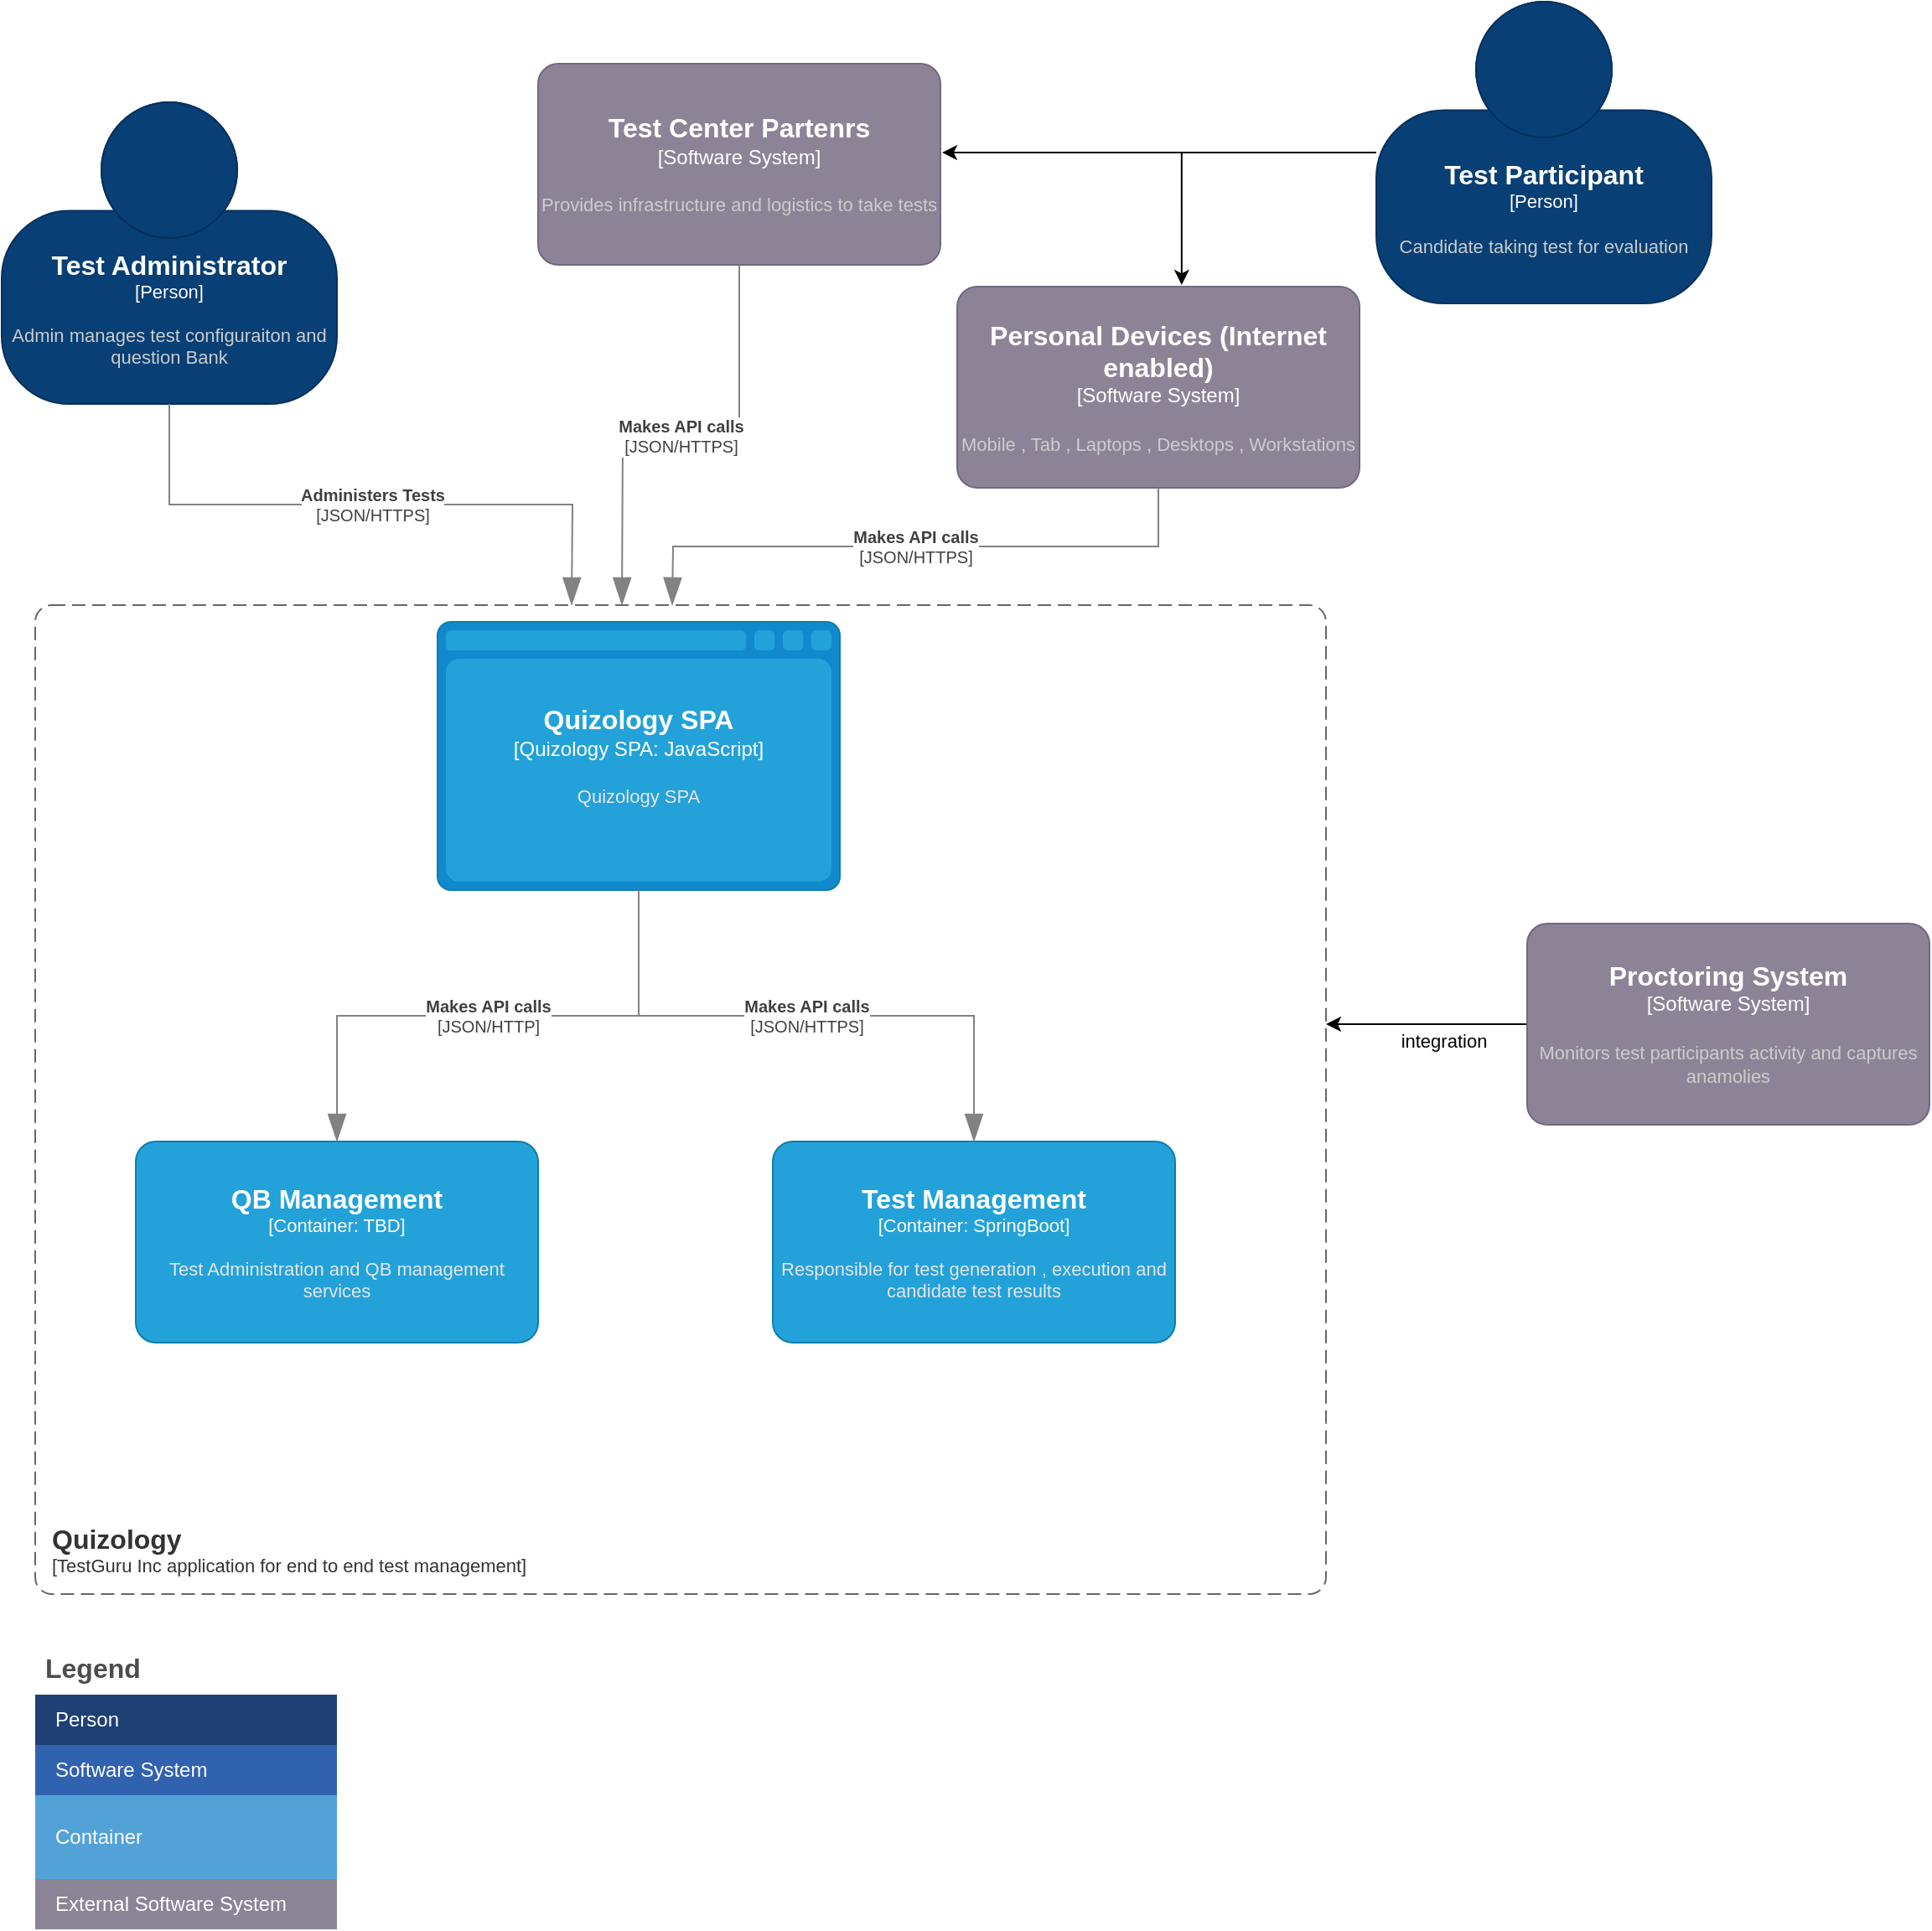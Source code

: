 <mxfile version="21.6.5" type="github">
  <diagram name="Page-1" id="M7sMlCkAyzhsnm4yxjYu">
    <mxGraphModel dx="1360" dy="710" grid="1" gridSize="10" guides="1" tooltips="1" connect="1" arrows="1" fold="1" page="1" pageScale="1" pageWidth="850" pageHeight="1100" math="0" shadow="0">
      <root>
        <mxCell id="0" />
        <mxCell id="1" parent="0" />
        <object placeholders="1" c4Name="Test Administrator" c4Type="Person" c4Description="Admin manages test configuraiton and question Bank " label="&lt;font style=&quot;font-size: 16px&quot;&gt;&lt;b&gt;%c4Name%&lt;/b&gt;&lt;/font&gt;&lt;div&gt;[%c4Type%]&lt;/div&gt;&lt;br&gt;&lt;div&gt;&lt;font style=&quot;font-size: 11px&quot;&gt;&lt;font color=&quot;#cccccc&quot;&gt;%c4Description%&lt;/font&gt;&lt;/div&gt;" id="wbYrm4kOjdUeaUcW5tPF-1">
          <mxCell style="html=1;fontSize=11;dashed=0;whiteSpace=wrap;fillColor=#083F75;strokeColor=#06315C;fontColor=#ffffff;shape=mxgraph.c4.person2;align=center;metaEdit=1;points=[[0.5,0,0],[1,0.5,0],[1,0.75,0],[0.75,1,0],[0.5,1,0],[0.25,1,0],[0,0.75,0],[0,0.5,0]];resizable=0;" vertex="1" parent="1">
            <mxGeometry x="60" y="60" width="200" height="180" as="geometry" />
          </mxCell>
        </object>
        <mxCell id="wbYrm4kOjdUeaUcW5tPF-31" style="edgeStyle=orthogonalEdgeStyle;rounded=0;orthogonalLoop=1;jettySize=auto;html=1;entryX=0.558;entryY=-0.008;entryDx=0;entryDy=0;entryPerimeter=0;" edge="1" parent="1" source="wbYrm4kOjdUeaUcW5tPF-2" target="wbYrm4kOjdUeaUcW5tPF-27">
          <mxGeometry relative="1" as="geometry" />
        </mxCell>
        <mxCell id="wbYrm4kOjdUeaUcW5tPF-32" style="edgeStyle=orthogonalEdgeStyle;rounded=0;orthogonalLoop=1;jettySize=auto;html=1;entryX=1.004;entryY=0.442;entryDx=0;entryDy=0;entryPerimeter=0;" edge="1" parent="1" source="wbYrm4kOjdUeaUcW5tPF-2" target="wbYrm4kOjdUeaUcW5tPF-12">
          <mxGeometry relative="1" as="geometry" />
        </mxCell>
        <object placeholders="1" c4Name="Test Participant " c4Type="Person" c4Description="Candidate taking test for evaluation" label="&lt;font style=&quot;font-size: 16px&quot;&gt;&lt;b&gt;%c4Name%&lt;/b&gt;&lt;/font&gt;&lt;div&gt;[%c4Type%]&lt;/div&gt;&lt;br&gt;&lt;div&gt;&lt;font style=&quot;font-size: 11px&quot;&gt;&lt;font color=&quot;#cccccc&quot;&gt;%c4Description%&lt;/font&gt;&lt;/div&gt;" id="wbYrm4kOjdUeaUcW5tPF-2">
          <mxCell style="html=1;fontSize=11;dashed=0;whiteSpace=wrap;fillColor=#083F75;strokeColor=#06315C;fontColor=#ffffff;shape=mxgraph.c4.person2;align=center;metaEdit=1;points=[[0.5,0,0],[1,0.5,0],[1,0.75,0],[0.75,1,0],[0.5,1,0],[0.25,1,0],[0,0.75,0],[0,0.5,0]];resizable=0;" vertex="1" parent="1">
            <mxGeometry x="880" width="200" height="180" as="geometry" />
          </mxCell>
        </object>
        <object placeholders="1" c4Name="Quizology" c4Type="SystemScopeBoundary" c4Application="TestGuru Inc application for end to  end test management" label="&lt;font style=&quot;font-size: 16px&quot;&gt;&lt;b&gt;&lt;div style=&quot;text-align: left&quot;&gt;%c4Name%&lt;/div&gt;&lt;/b&gt;&lt;/font&gt;&lt;div style=&quot;text-align: left&quot;&gt;[%c4Application%]&lt;/div&gt;" id="wbYrm4kOjdUeaUcW5tPF-3">
          <mxCell style="rounded=1;fontSize=11;whiteSpace=wrap;html=1;dashed=1;arcSize=20;fillColor=none;strokeColor=#666666;fontColor=#333333;labelBackgroundColor=none;align=left;verticalAlign=bottom;labelBorderColor=none;spacingTop=0;spacing=10;dashPattern=8 4;metaEdit=1;rotatable=0;perimeter=rectanglePerimeter;noLabel=0;labelPadding=0;allowArrows=0;connectable=0;expand=0;recursiveResize=0;editable=1;pointerEvents=0;absoluteArcSize=1;points=[[0.25,0,0],[0.5,0,0],[0.75,0,0],[1,0.25,0],[1,0.5,0],[1,0.75,0],[0.75,1,0],[0.5,1,0],[0.25,1,0],[0,0.75,0],[0,0.5,0],[0,0.25,0]];" vertex="1" parent="1">
            <mxGeometry x="80" y="360" width="770" height="590" as="geometry" />
          </mxCell>
        </object>
        <object placeholders="1" c4Type="Quizology SPA" c4Container="Quizology SPA" c4Technology="JavaScript" c4Description="Quizology SPA" label="&lt;font style=&quot;font-size: 16px&quot;&gt;&lt;b&gt;%c4Type%&lt;/b&gt;&lt;/font&gt;&lt;div&gt;[%c4Container%:&amp;nbsp;%c4Technology%]&lt;/div&gt;&lt;br&gt;&lt;div&gt;&lt;font style=&quot;font-size: 11px&quot;&gt;&lt;font color=&quot;#E6E6E6&quot;&gt;%c4Description%&lt;/font&gt;&lt;/div&gt;" id="wbYrm4kOjdUeaUcW5tPF-5">
          <mxCell style="shape=mxgraph.c4.webBrowserContainer2;whiteSpace=wrap;html=1;boundedLbl=1;rounded=0;labelBackgroundColor=none;strokeColor=#118ACD;fillColor=#23A2D9;strokeColor=#118ACD;strokeColor2=#0E7DAD;fontSize=12;fontColor=#ffffff;align=center;metaEdit=1;points=[[0.5,0,0],[1,0.25,0],[1,0.5,0],[1,0.75,0],[0.5,1,0],[0,0.75,0],[0,0.5,0],[0,0.25,0]];resizable=0;" vertex="1" parent="1">
            <mxGeometry x="320" y="370" width="240" height="160" as="geometry" />
          </mxCell>
        </object>
        <object placeholders="1" c4Type="uses" c4Technology="JSON/HTTPS" c4Description="Administers Tests" label="&lt;div style=&quot;text-align: left&quot;&gt;&lt;div style=&quot;text-align: center&quot;&gt;&lt;b&gt;%c4Description%&lt;/b&gt;&lt;/div&gt;&lt;div style=&quot;text-align: center&quot;&gt;[%c4Technology%]&lt;/div&gt;&lt;/div&gt;" id="wbYrm4kOjdUeaUcW5tPF-9">
          <mxCell style="endArrow=blockThin;html=1;fontSize=10;fontColor=#404040;strokeWidth=1;endFill=1;strokeColor=#828282;elbow=vertical;metaEdit=1;endSize=14;startSize=14;jumpStyle=arc;jumpSize=16;rounded=0;edgeStyle=orthogonalEdgeStyle;exitX=0.5;exitY=1;exitDx=0;exitDy=0;exitPerimeter=0;" edge="1" parent="1" source="wbYrm4kOjdUeaUcW5tPF-1">
            <mxGeometry width="240" relative="1" as="geometry">
              <mxPoint x="220" y="270" as="sourcePoint" />
              <mxPoint x="400" y="360" as="targetPoint" />
            </mxGeometry>
          </mxCell>
        </object>
        <object placeholders="1" c4Name="Test Center Partenrs" c4Type="Software System" c4Description="Provides infrastructure and logistics to take tests " label="&lt;font style=&quot;font-size: 16px&quot;&gt;&lt;b&gt;%c4Name%&lt;/b&gt;&lt;/font&gt;&lt;div&gt;[%c4Type%]&lt;/div&gt;&lt;br&gt;&lt;div&gt;&lt;font style=&quot;font-size: 11px&quot;&gt;&lt;font color=&quot;#cccccc&quot;&gt;%c4Description%&lt;/font&gt;&lt;/div&gt;" id="wbYrm4kOjdUeaUcW5tPF-12">
          <mxCell style="rounded=1;whiteSpace=wrap;html=1;labelBackgroundColor=none;fillColor=#8C8496;fontColor=#ffffff;align=center;arcSize=10;strokeColor=#736782;metaEdit=1;resizable=0;points=[[0.25,0,0],[0.5,0,0],[0.75,0,0],[1,0.25,0],[1,0.5,0],[1,0.75,0],[0.75,1,0],[0.5,1,0],[0.25,1,0],[0,0.75,0],[0,0.5,0],[0,0.25,0]];" vertex="1" parent="1">
            <mxGeometry x="380" y="37" width="240" height="120" as="geometry" />
          </mxCell>
        </object>
        <mxCell id="wbYrm4kOjdUeaUcW5tPF-13" value="Legend" style="shape=table;startSize=30;container=1;collapsible=0;childLayout=tableLayout;fontSize=16;align=left;verticalAlign=top;fillColor=none;strokeColor=none;fontColor=#4D4D4D;fontStyle=1;spacingLeft=6;spacing=0;resizable=0;" vertex="1" parent="1">
          <mxGeometry x="80" y="980" width="180" height="170" as="geometry" />
        </mxCell>
        <mxCell id="wbYrm4kOjdUeaUcW5tPF-14" value="" style="shape=tableRow;horizontal=0;startSize=0;swimlaneHead=0;swimlaneBody=0;strokeColor=inherit;top=0;left=0;bottom=0;right=0;collapsible=0;dropTarget=0;fillColor=none;points=[[0,0.5],[1,0.5]];portConstraint=eastwest;fontSize=12;" vertex="1" parent="wbYrm4kOjdUeaUcW5tPF-13">
          <mxGeometry y="30" width="180" height="30" as="geometry" />
        </mxCell>
        <mxCell id="wbYrm4kOjdUeaUcW5tPF-15" value="Person" style="shape=partialRectangle;html=1;whiteSpace=wrap;connectable=0;strokeColor=inherit;overflow=hidden;fillColor=#1E4074;top=0;left=0;bottom=0;right=0;pointerEvents=1;fontSize=12;align=left;fontColor=#FFFFFF;gradientColor=none;spacingLeft=10;spacingRight=4;" vertex="1" parent="wbYrm4kOjdUeaUcW5tPF-14">
          <mxGeometry width="180" height="30" as="geometry">
            <mxRectangle width="180" height="30" as="alternateBounds" />
          </mxGeometry>
        </mxCell>
        <mxCell id="wbYrm4kOjdUeaUcW5tPF-16" value="" style="shape=tableRow;horizontal=0;startSize=0;swimlaneHead=0;swimlaneBody=0;strokeColor=inherit;top=0;left=0;bottom=0;right=0;collapsible=0;dropTarget=0;fillColor=none;points=[[0,0.5],[1,0.5]];portConstraint=eastwest;fontSize=12;" vertex="1" parent="wbYrm4kOjdUeaUcW5tPF-13">
          <mxGeometry y="60" width="180" height="30" as="geometry" />
        </mxCell>
        <mxCell id="wbYrm4kOjdUeaUcW5tPF-17" value="Software System" style="shape=partialRectangle;html=1;whiteSpace=wrap;connectable=0;strokeColor=inherit;overflow=hidden;fillColor=#3162AF;top=0;left=0;bottom=0;right=0;pointerEvents=1;fontSize=12;align=left;fontColor=#FFFFFF;gradientColor=none;spacingLeft=10;spacingRight=4;" vertex="1" parent="wbYrm4kOjdUeaUcW5tPF-16">
          <mxGeometry width="180" height="30" as="geometry">
            <mxRectangle width="180" height="30" as="alternateBounds" />
          </mxGeometry>
        </mxCell>
        <mxCell id="wbYrm4kOjdUeaUcW5tPF-18" value="" style="shape=tableRow;horizontal=0;startSize=0;swimlaneHead=0;swimlaneBody=0;strokeColor=inherit;top=0;left=0;bottom=0;right=0;collapsible=0;dropTarget=0;fillColor=none;points=[[0,0.5],[1,0.5]];portConstraint=eastwest;fontSize=12;" vertex="1" parent="wbYrm4kOjdUeaUcW5tPF-13">
          <mxGeometry y="90" width="180" height="50" as="geometry" />
        </mxCell>
        <mxCell id="wbYrm4kOjdUeaUcW5tPF-19" value="Container" style="shape=partialRectangle;html=1;whiteSpace=wrap;connectable=0;strokeColor=inherit;overflow=hidden;fillColor=#52a2d8;top=0;left=0;bottom=0;right=0;pointerEvents=1;fontSize=12;align=left;fontColor=#FFFFFF;gradientColor=none;spacingLeft=10;spacingRight=4;" vertex="1" parent="wbYrm4kOjdUeaUcW5tPF-18">
          <mxGeometry width="180" height="50" as="geometry">
            <mxRectangle width="180" height="50" as="alternateBounds" />
          </mxGeometry>
        </mxCell>
        <mxCell id="wbYrm4kOjdUeaUcW5tPF-24" value="" style="shape=tableRow;horizontal=0;startSize=0;swimlaneHead=0;swimlaneBody=0;strokeColor=inherit;top=0;left=0;bottom=0;right=0;collapsible=0;dropTarget=0;fillColor=none;points=[[0,0.5],[1,0.5]];portConstraint=eastwest;fontSize=12;" vertex="1" parent="wbYrm4kOjdUeaUcW5tPF-13">
          <mxGeometry y="140" width="180" height="30" as="geometry" />
        </mxCell>
        <mxCell id="wbYrm4kOjdUeaUcW5tPF-25" value="External Software System" style="shape=partialRectangle;html=1;whiteSpace=wrap;connectable=0;strokeColor=inherit;overflow=hidden;fillColor=#8b8496;top=0;left=0;bottom=0;right=0;pointerEvents=1;fontSize=12;align=left;fontColor=#FFFFFF;gradientColor=none;spacingLeft=10;spacingRight=4;" vertex="1" parent="wbYrm4kOjdUeaUcW5tPF-24">
          <mxGeometry width="180" height="30" as="geometry">
            <mxRectangle width="180" height="30" as="alternateBounds" />
          </mxGeometry>
        </mxCell>
        <object placeholders="1" c4Name="Personal Devices (Internet enabled)" c4Type="Software System" c4Description="Mobile , Tab , Laptops , Desktops , Workstations " label="&lt;font style=&quot;font-size: 16px&quot;&gt;&lt;b&gt;%c4Name%&lt;/b&gt;&lt;/font&gt;&lt;div&gt;[%c4Type%]&lt;/div&gt;&lt;br&gt;&lt;div&gt;&lt;font style=&quot;font-size: 11px&quot;&gt;&lt;font color=&quot;#cccccc&quot;&gt;%c4Description%&lt;/font&gt;&lt;/div&gt;" id="wbYrm4kOjdUeaUcW5tPF-27">
          <mxCell style="rounded=1;whiteSpace=wrap;html=1;labelBackgroundColor=none;fillColor=#8C8496;fontColor=#ffffff;align=center;arcSize=10;strokeColor=#736782;metaEdit=1;resizable=0;points=[[0.25,0,0],[0.5,0,0],[0.75,0,0],[1,0.25,0],[1,0.5,0],[1,0.75,0],[0.75,1,0],[0.5,1,0],[0.25,1,0],[0,0.75,0],[0,0.5,0],[0,0.25,0]];" vertex="1" parent="1">
            <mxGeometry x="630" y="170" width="240" height="120" as="geometry" />
          </mxCell>
        </object>
        <object placeholders="1" c4Type="Uses" c4Technology="JSON/HTTPS" c4Description="Makes API calls" label="&lt;div style=&quot;text-align: left&quot;&gt;&lt;div style=&quot;text-align: center&quot;&gt;&lt;b&gt;%c4Description%&lt;/b&gt;&lt;/div&gt;&lt;div style=&quot;text-align: center&quot;&gt;[%c4Technology%]&lt;/div&gt;&lt;/div&gt;" id="wbYrm4kOjdUeaUcW5tPF-28">
          <mxCell style="endArrow=blockThin;html=1;fontSize=10;fontColor=#404040;strokeWidth=1;endFill=1;strokeColor=#828282;elbow=vertical;metaEdit=1;endSize=14;startSize=14;jumpStyle=arc;jumpSize=16;rounded=0;edgeStyle=orthogonalEdgeStyle;exitX=0.5;exitY=1;exitDx=0;exitDy=0;exitPerimeter=0;" edge="1" parent="1" source="wbYrm4kOjdUeaUcW5tPF-12">
            <mxGeometry width="240" relative="1" as="geometry">
              <mxPoint x="520" y="250" as="sourcePoint" />
              <mxPoint x="430" y="360" as="targetPoint" />
            </mxGeometry>
          </mxCell>
        </object>
        <object placeholders="1" c4Type="Uses" c4Technology="JSON/HTTPS" c4Description="Makes API calls" label="&lt;div style=&quot;text-align: left&quot;&gt;&lt;div style=&quot;text-align: center&quot;&gt;&lt;b&gt;%c4Description%&lt;/b&gt;&lt;/div&gt;&lt;div style=&quot;text-align: center&quot;&gt;[%c4Technology%]&lt;/div&gt;&lt;/div&gt;" id="wbYrm4kOjdUeaUcW5tPF-29">
          <mxCell style="endArrow=blockThin;html=1;fontSize=10;fontColor=#404040;strokeWidth=1;endFill=1;strokeColor=#828282;elbow=vertical;metaEdit=1;endSize=14;startSize=14;jumpStyle=arc;jumpSize=16;rounded=0;edgeStyle=orthogonalEdgeStyle;exitX=0.5;exitY=1;exitDx=0;exitDy=0;exitPerimeter=0;" edge="1" parent="1" source="wbYrm4kOjdUeaUcW5tPF-27">
            <mxGeometry width="240" relative="1" as="geometry">
              <mxPoint x="530" y="270" as="sourcePoint" />
              <mxPoint x="460" y="360" as="targetPoint" />
            </mxGeometry>
          </mxCell>
        </object>
        <mxCell id="wbYrm4kOjdUeaUcW5tPF-34" style="edgeStyle=orthogonalEdgeStyle;rounded=0;orthogonalLoop=1;jettySize=auto;html=1;" edge="1" parent="1" source="wbYrm4kOjdUeaUcW5tPF-33">
          <mxGeometry relative="1" as="geometry">
            <mxPoint x="850" y="610" as="targetPoint" />
          </mxGeometry>
        </mxCell>
        <mxCell id="wbYrm4kOjdUeaUcW5tPF-39" value="integration" style="edgeLabel;html=1;align=center;verticalAlign=middle;resizable=0;points=[];" vertex="1" connectable="0" parent="wbYrm4kOjdUeaUcW5tPF-34">
          <mxGeometry x="-0.502" y="5" relative="1" as="geometry">
            <mxPoint x="-20" y="5" as="offset" />
          </mxGeometry>
        </mxCell>
        <object placeholders="1" c4Name="Proctoring System " c4Type="Software System" c4Description="Monitors test participants activity  and captures anamolies" label="&lt;font style=&quot;font-size: 16px&quot;&gt;&lt;b&gt;%c4Name%&lt;/b&gt;&lt;/font&gt;&lt;div&gt;[%c4Type%]&lt;/div&gt;&lt;br&gt;&lt;div&gt;&lt;font style=&quot;font-size: 11px&quot;&gt;&lt;font color=&quot;#cccccc&quot;&gt;%c4Description%&lt;/font&gt;&lt;/div&gt;" id="wbYrm4kOjdUeaUcW5tPF-33">
          <mxCell style="rounded=1;whiteSpace=wrap;html=1;labelBackgroundColor=none;fillColor=#8C8496;fontColor=#ffffff;align=center;arcSize=10;strokeColor=#736782;metaEdit=1;resizable=0;points=[[0.25,0,0],[0.5,0,0],[0.75,0,0],[1,0.25,0],[1,0.5,0],[1,0.75,0],[0.75,1,0],[0.5,1,0],[0.25,1,0],[0,0.75,0],[0,0.5,0],[0,0.25,0]];" vertex="1" parent="1">
            <mxGeometry x="970" y="550" width="240" height="120" as="geometry" />
          </mxCell>
        </object>
        <object placeholders="1" c4Name="QB Management" c4Type="Container" c4Technology="TBD" c4Description="Test Administration and QB management services " label="&lt;font style=&quot;font-size: 16px&quot;&gt;&lt;b&gt;%c4Name%&lt;/b&gt;&lt;/font&gt;&lt;div&gt;[%c4Type%: %c4Technology%]&lt;/div&gt;&lt;br&gt;&lt;div&gt;&lt;font style=&quot;font-size: 11px&quot;&gt;&lt;font color=&quot;#E6E6E6&quot;&gt;%c4Description%&lt;/font&gt;&lt;/div&gt;" id="wbYrm4kOjdUeaUcW5tPF-35">
          <mxCell style="rounded=1;whiteSpace=wrap;html=1;fontSize=11;labelBackgroundColor=none;fillColor=#23A2D9;fontColor=#ffffff;align=center;arcSize=10;strokeColor=#0E7DAD;metaEdit=1;resizable=0;points=[[0.25,0,0],[0.5,0,0],[0.75,0,0],[1,0.25,0],[1,0.5,0],[1,0.75,0],[0.75,1,0],[0.5,1,0],[0.25,1,0],[0,0.75,0],[0,0.5,0],[0,0.25,0]];" vertex="1" parent="1">
            <mxGeometry x="140" y="680" width="240" height="120" as="geometry" />
          </mxCell>
        </object>
        <object placeholders="1" c4Name="Test Management " c4Type="Container" c4Technology="SpringBoot" c4Description="Responsible for test generation , execution and candidate test results" label="&lt;font style=&quot;font-size: 16px&quot;&gt;&lt;b&gt;%c4Name%&lt;/b&gt;&lt;/font&gt;&lt;div&gt;[%c4Type%: %c4Technology%]&lt;/div&gt;&lt;br&gt;&lt;div&gt;&lt;font style=&quot;font-size: 11px&quot;&gt;&lt;font color=&quot;#E6E6E6&quot;&gt;%c4Description%&lt;/font&gt;&lt;/div&gt;" id="wbYrm4kOjdUeaUcW5tPF-36">
          <mxCell style="rounded=1;whiteSpace=wrap;html=1;fontSize=11;labelBackgroundColor=none;fillColor=#23A2D9;fontColor=#ffffff;align=center;arcSize=10;strokeColor=#0E7DAD;metaEdit=1;resizable=0;points=[[0.25,0,0],[0.5,0,0],[0.75,0,0],[1,0.25,0],[1,0.5,0],[1,0.75,0],[0.75,1,0],[0.5,1,0],[0.25,1,0],[0,0.75,0],[0,0.5,0],[0,0.25,0]];" vertex="1" parent="1">
            <mxGeometry x="520" y="680" width="240" height="120" as="geometry" />
          </mxCell>
        </object>
        <object placeholders="1" c4Type="Uses" c4Technology="JSON/HTTP" c4Description="Makes API calls" label="&lt;div style=&quot;text-align: left&quot;&gt;&lt;div style=&quot;text-align: center&quot;&gt;&lt;b&gt;%c4Description%&lt;/b&gt;&lt;/div&gt;&lt;div style=&quot;text-align: center&quot;&gt;[%c4Technology%]&lt;/div&gt;&lt;/div&gt;" id="wbYrm4kOjdUeaUcW5tPF-37">
          <mxCell style="endArrow=blockThin;html=1;fontSize=10;fontColor=#404040;strokeWidth=1;endFill=1;strokeColor=#828282;elbow=vertical;metaEdit=1;endSize=14;startSize=14;jumpStyle=arc;jumpSize=16;rounded=0;edgeStyle=orthogonalEdgeStyle;exitX=0.5;exitY=1;exitDx=0;exitDy=0;exitPerimeter=0;entryX=0.5;entryY=0;entryDx=0;entryDy=0;entryPerimeter=0;" edge="1" parent="1" source="wbYrm4kOjdUeaUcW5tPF-5" target="wbYrm4kOjdUeaUcW5tPF-35">
            <mxGeometry width="240" relative="1" as="geometry">
              <mxPoint x="400" y="550" as="sourcePoint" />
              <mxPoint x="570" y="550" as="targetPoint" />
            </mxGeometry>
          </mxCell>
        </object>
        <object placeholders="1" c4Type="Uses" c4Technology="JSON/HTTPS" c4Description="Makes API calls" label="&lt;div style=&quot;text-align: left&quot;&gt;&lt;div style=&quot;text-align: center&quot;&gt;&lt;b&gt;%c4Description%&lt;/b&gt;&lt;/div&gt;&lt;div style=&quot;text-align: center&quot;&gt;[%c4Technology%]&lt;/div&gt;&lt;/div&gt;" id="wbYrm4kOjdUeaUcW5tPF-38">
          <mxCell style="endArrow=blockThin;html=1;fontSize=10;fontColor=#404040;strokeWidth=1;endFill=1;strokeColor=#828282;elbow=vertical;metaEdit=1;endSize=14;startSize=14;jumpStyle=arc;jumpSize=16;rounded=0;edgeStyle=orthogonalEdgeStyle;exitX=0.5;exitY=1;exitDx=0;exitDy=0;exitPerimeter=0;entryX=0.5;entryY=0;entryDx=0;entryDy=0;entryPerimeter=0;" edge="1" parent="1" source="wbYrm4kOjdUeaUcW5tPF-5" target="wbYrm4kOjdUeaUcW5tPF-36">
            <mxGeometry width="240" relative="1" as="geometry">
              <mxPoint x="250" y="620" as="sourcePoint" />
              <mxPoint x="490" y="620" as="targetPoint" />
            </mxGeometry>
          </mxCell>
        </object>
      </root>
    </mxGraphModel>
  </diagram>
</mxfile>

